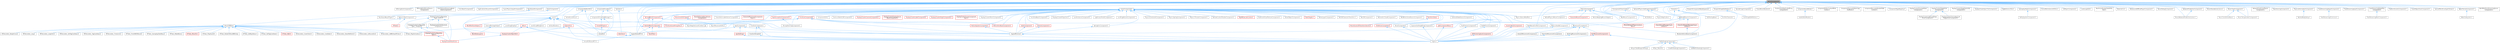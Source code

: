 digraph "ActorComponent.h"
{
 // INTERACTIVE_SVG=YES
 // LATEX_PDF_SIZE
  bgcolor="transparent";
  edge [fontname=Helvetica,fontsize=10,labelfontname=Helvetica,labelfontsize=10];
  node [fontname=Helvetica,fontsize=10,shape=box,height=0.2,width=0.4];
  Node1 [id="Node000001",label="ActorComponent.h",height=0.2,width=0.4,color="gray40", fillcolor="grey60", style="filled", fontcolor="black",tooltip=" "];
  Node1 -> Node2 [id="edge1_Node000001_Node000002",dir="back",color="steelblue1",style="solid",tooltip=" "];
  Node2 [id="Node000002",label="AIPerceptionComponent.h",height=0.2,width=0.4,color="grey40", fillcolor="white", style="filled",URL="$d6/d0a/AIPerceptionComponent_8h.html",tooltip=" "];
  Node1 -> Node3 [id="edge2_Node000001_Node000003",dir="back",color="steelblue1",style="solid",tooltip=" "];
  Node3 [id="Node000003",label="AIPerceptionStimuliSource\lComponent.h",height=0.2,width=0.4,color="grey40", fillcolor="white", style="filled",URL="$df/da3/AIPerceptionStimuliSourceComponent_8h.html",tooltip=" "];
  Node1 -> Node4 [id="edge3_Node000001_Node000004",dir="back",color="steelblue1",style="solid",tooltip=" "];
  Node4 [id="Node000004",label="ActorTextureStreamingBuild\lDataComponent.h",height=0.2,width=0.4,color="grey40", fillcolor="white", style="filled",URL="$d2/d6d/ActorTextureStreamingBuildDataComponent_8h.html",tooltip=" "];
  Node1 -> Node5 [id="edge4_Node000001_Node000005",dir="back",color="steelblue1",style="solid",tooltip=" "];
  Node5 [id="Node000005",label="AnimNextComponent.h",height=0.2,width=0.4,color="grey40", fillcolor="white", style="filled",URL="$d2/d67/AnimNextComponent_8h.html",tooltip=" "];
  Node1 -> Node6 [id="edge5_Node000001_Node000006",dir="back",color="steelblue1",style="solid",tooltip=" "];
  Node6 [id="Node000006",label="ApplicationLifecycleComponent.h",height=0.2,width=0.4,color="grey40", fillcolor="white", style="filled",URL="$de/db6/ApplicationLifecycleComponent_8h.html",tooltip=" "];
  Node1 -> Node7 [id="edge6_Node000001_Node000007",dir="back",color="steelblue1",style="solid",tooltip=" "];
  Node7 [id="Node000007",label="AsyncPhysicsInputComponent.h",height=0.2,width=0.4,color="grey40", fillcolor="white", style="filled",URL="$da/d20/AsyncPhysicsInputComponent_8h.html",tooltip=" "];
  Node1 -> Node8 [id="edge7_Node000001_Node000008",dir="back",color="steelblue1",style="solid",tooltip=" "];
  Node8 [id="Node000008",label="BlackboardComponent.h",height=0.2,width=0.4,color="grey40", fillcolor="white", style="filled",URL="$d9/d2d/BlackboardComponent_8h.html",tooltip=" "];
  Node8 -> Node9 [id="edge8_Node000008_Node000009",dir="back",color="steelblue1",style="solid",tooltip=" "];
  Node9 [id="Node000009",label="BlackboardKeyAllTypes.h",height=0.2,width=0.4,color="grey40", fillcolor="white", style="filled",URL="$d5/d34/BlackboardKeyAllTypes_8h.html",tooltip=" "];
  Node8 -> Node10 [id="edge9_Node000008_Node000010",dir="back",color="steelblue1",style="solid",tooltip=" "];
  Node10 [id="Node000010",label="ValueOrBBKey.h",height=0.2,width=0.4,color="grey40", fillcolor="white", style="filled",URL="$d4/d32/ValueOrBBKey_8h.html",tooltip=" "];
  Node10 -> Node11 [id="edge10_Node000010_Node000011",dir="back",color="steelblue1",style="solid",tooltip=" "];
  Node11 [id="Node000011",label="BTDecorator_ConeCheck.h",height=0.2,width=0.4,color="grey40", fillcolor="white", style="filled",URL="$dd/d41/BTDecorator__ConeCheck_8h.html",tooltip=" "];
  Node10 -> Node12 [id="edge11_Node000010_Node000012",dir="back",color="steelblue1",style="solid",tooltip=" "];
  Node12 [id="Node000012",label="BTDecorator_Cooldown.h",height=0.2,width=0.4,color="grey40", fillcolor="white", style="filled",URL="$d5/d82/BTDecorator__Cooldown_8h.html",tooltip=" "];
  Node10 -> Node13 [id="edge12_Node000010_Node000013",dir="back",color="steelblue1",style="solid",tooltip=" "];
  Node13 [id="Node000013",label="BTDecorator_DoesPathExist.h",height=0.2,width=0.4,color="grey40", fillcolor="white", style="filled",URL="$d2/d5c/BTDecorator__DoesPathExist_8h.html",tooltip=" "];
  Node10 -> Node14 [id="edge13_Node000010_Node000014",dir="back",color="steelblue1",style="solid",tooltip=" "];
  Node14 [id="Node000014",label="BTDecorator_IsAtLocation.h",height=0.2,width=0.4,color="grey40", fillcolor="white", style="filled",URL="$dd/d6b/BTDecorator__IsAtLocation_8h.html",tooltip=" "];
  Node10 -> Node15 [id="edge14_Node000010_Node000015",dir="back",color="steelblue1",style="solid",tooltip=" "];
  Node15 [id="Node000015",label="BTDecorator_IsBBEntryOfClass.h",height=0.2,width=0.4,color="grey40", fillcolor="white", style="filled",URL="$db/db2/BTDecorator__IsBBEntryOfClass_8h.html",tooltip=" "];
  Node10 -> Node16 [id="edge15_Node000010_Node000016",dir="back",color="steelblue1",style="solid",tooltip=" "];
  Node16 [id="Node000016",label="BTDecorator_KeepInCone.h",height=0.2,width=0.4,color="grey40", fillcolor="white", style="filled",URL="$d6/dea/BTDecorator__KeepInCone_8h.html",tooltip=" "];
  Node10 -> Node17 [id="edge16_Node000010_Node000017",dir="back",color="steelblue1",style="solid",tooltip=" "];
  Node17 [id="Node000017",label="BTDecorator_Loop.h",height=0.2,width=0.4,color="grey40", fillcolor="white", style="filled",URL="$d1/ddb/BTDecorator__Loop_8h.html",tooltip=" "];
  Node10 -> Node18 [id="edge17_Node000010_Node000018",dir="back",color="steelblue1",style="solid",tooltip=" "];
  Node18 [id="Node000018",label="BTDecorator_LoopUntil.h",height=0.2,width=0.4,color="grey40", fillcolor="white", style="filled",URL="$d2/d65/BTDecorator__LoopUntil_8h.html",tooltip=" "];
  Node10 -> Node19 [id="edge18_Node000010_Node000019",dir="back",color="steelblue1",style="solid",tooltip=" "];
  Node19 [id="Node000019",label="BTDecorator_SetTagCooldown.h",height=0.2,width=0.4,color="grey40", fillcolor="white", style="filled",URL="$d9/dfe/BTDecorator__SetTagCooldown_8h.html",tooltip=" "];
  Node10 -> Node20 [id="edge19_Node000010_Node000020",dir="back",color="steelblue1",style="solid",tooltip=" "];
  Node20 [id="Node000020",label="BTDecorator_TagCooldown.h",height=0.2,width=0.4,color="grey40", fillcolor="white", style="filled",URL="$d0/d4a/BTDecorator__TagCooldown_8h.html",tooltip=" "];
  Node10 -> Node21 [id="edge20_Node000010_Node000021",dir="back",color="steelblue1",style="solid",tooltip=" "];
  Node21 [id="Node000021",label="BTDecorator_TimeLimit.h",height=0.2,width=0.4,color="grey40", fillcolor="white", style="filled",URL="$d4/dc0/BTDecorator__TimeLimit_8h.html",tooltip=" "];
  Node10 -> Node22 [id="edge21_Node000010_Node000022",dir="back",color="steelblue1",style="solid",tooltip=" "];
  Node22 [id="Node000022",label="BTTask_FinishWithResult.h",height=0.2,width=0.4,color="grey40", fillcolor="white", style="filled",URL="$dd/dbf/BTTask__FinishWithResult_8h.html",tooltip=" "];
  Node10 -> Node23 [id="edge22_Node000010_Node000023",dir="back",color="steelblue1",style="solid",tooltip=" "];
  Node23 [id="Node000023",label="BTTask_GameplayTaskBase.h",height=0.2,width=0.4,color="grey40", fillcolor="white", style="filled",URL="$df/d1a/BTTask__GameplayTaskBase_8h.html",tooltip=" "];
  Node10 -> Node24 [id="edge23_Node000010_Node000024",dir="back",color="steelblue1",style="solid",tooltip=" "];
  Node24 [id="Node000024",label="BTTask_MakeNoise.h",height=0.2,width=0.4,color="grey40", fillcolor="white", style="filled",URL="$d8/d21/BTTask__MakeNoise_8h.html",tooltip=" "];
  Node10 -> Node25 [id="edge24_Node000010_Node000025",dir="back",color="steelblue1",style="solid",tooltip=" "];
  Node25 [id="Node000025",label="BTTask_MoveTo.h",height=0.2,width=0.4,color="red", fillcolor="#FFF0F0", style="filled",URL="$d7/d8b/BTTask__MoveTo_8h.html",tooltip=" "];
  Node10 -> Node27 [id="edge25_Node000010_Node000027",dir="back",color="steelblue1",style="solid",tooltip=" "];
  Node27 [id="Node000027",label="BTTask_PlayAnimation.h",height=0.2,width=0.4,color="grey40", fillcolor="white", style="filled",URL="$db/d8d/BTTask__PlayAnimation_8h.html",tooltip=" "];
  Node10 -> Node28 [id="edge26_Node000010_Node000028",dir="back",color="steelblue1",style="solid",tooltip=" "];
  Node28 [id="Node000028",label="BTTask_PlaySound.h",height=0.2,width=0.4,color="grey40", fillcolor="white", style="filled",URL="$d8/d54/BTTask__PlaySound_8h.html",tooltip=" "];
  Node10 -> Node29 [id="edge27_Node000010_Node000029",dir="back",color="steelblue1",style="solid",tooltip=" "];
  Node29 [id="Node000029",label="BTTask_RotateToFaceBBEntry.h",height=0.2,width=0.4,color="grey40", fillcolor="white", style="filled",URL="$d3/d07/BTTask__RotateToFaceBBEntry_8h.html",tooltip=" "];
  Node10 -> Node30 [id="edge28_Node000010_Node000030",dir="back",color="steelblue1",style="solid",tooltip=" "];
  Node30 [id="Node000030",label="BTTask_SetKeyValue.h",height=0.2,width=0.4,color="grey40", fillcolor="white", style="filled",URL="$df/d17/BTTask__SetKeyValue_8h.html",tooltip=" "];
  Node10 -> Node31 [id="edge29_Node000010_Node000031",dir="back",color="steelblue1",style="solid",tooltip=" "];
  Node31 [id="Node000031",label="BTTask_SetTagCooldown.h",height=0.2,width=0.4,color="grey40", fillcolor="white", style="filled",URL="$d7/d84/BTTask__SetTagCooldown_8h.html",tooltip=" "];
  Node10 -> Node32 [id="edge30_Node000010_Node000032",dir="back",color="steelblue1",style="solid",tooltip=" "];
  Node32 [id="Node000032",label="BTTask_Wait.h",height=0.2,width=0.4,color="red", fillcolor="#FFF0F0", style="filled",URL="$d6/d5f/BTTask__Wait_8h.html",tooltip=" "];
  Node1 -> Node34 [id="edge31_Node000001_Node000034",dir="back",color="steelblue1",style="solid",tooltip=" "];
  Node34 [id="Node000034",label="BlueprintComponentNodeSpawner.h",height=0.2,width=0.4,color="grey40", fillcolor="white", style="filled",URL="$d2/d98/BlueprintComponentNodeSpawner_8h.html",tooltip=" "];
  Node1 -> Node35 [id="edge32_Node000001_Node000035",dir="back",color="steelblue1",style="solid",tooltip=" "];
  Node35 [id="Node000035",label="BlueprintGraphDefinitions.h",height=0.2,width=0.4,color="grey40", fillcolor="white", style="filled",URL="$d7/d5e/BlueprintGraphDefinitions_8h.html",tooltip=" "];
  Node35 -> Node36 [id="edge33_Node000035_Node000036",dir="back",color="steelblue1",style="solid",tooltip=" "];
  Node36 [id="Node000036",label="AnimGraphDefinitions.h",height=0.2,width=0.4,color="grey40", fillcolor="white", style="filled",URL="$d9/d78/AnimGraphDefinitions_8h.html",tooltip=" "];
  Node1 -> Node37 [id="edge34_Node000001_Node000037",dir="back",color="steelblue1",style="solid",tooltip=" "];
  Node37 [id="Node000037",label="BoundsCopyComponent.h",height=0.2,width=0.4,color="grey40", fillcolor="white", style="filled",URL="$d2/d10/BoundsCopyComponent_8h.html",tooltip=" "];
  Node1 -> Node38 [id="edge35_Node000001_Node000038",dir="back",color="steelblue1",style="solid",tooltip=" "];
  Node38 [id="Node000038",label="BrainComponent.h",height=0.2,width=0.4,color="grey40", fillcolor="white", style="filled",URL="$d6/dc0/BrainComponent_8h.html",tooltip=" "];
  Node38 -> Node39 [id="edge36_Node000038_Node000039",dir="back",color="steelblue1",style="solid",tooltip=" "];
  Node39 [id="Node000039",label="BehaviorTreeComponent.h",height=0.2,width=0.4,color="grey40", fillcolor="white", style="filled",URL="$dc/d7b/BehaviorTreeComponent_8h.html",tooltip=" "];
  Node39 -> Node40 [id="edge37_Node000039_Node000040",dir="back",color="steelblue1",style="solid",tooltip=" "];
  Node40 [id="Node000040",label="BTNode.h",height=0.2,width=0.4,color="red", fillcolor="#FFF0F0", style="filled",URL="$d2/df3/BTNode_8h.html",tooltip=" "];
  Node39 -> Node10 [id="edge38_Node000039_Node000010",dir="back",color="steelblue1",style="solid",tooltip=" "];
  Node1 -> Node67 [id="edge39_Node000001_Node000067",dir="back",color="steelblue1",style="solid",tooltip=" "];
  Node67 [id="Node000067",label="ChaosMoverBackend.h",height=0.2,width=0.4,color="grey40", fillcolor="white", style="filled",URL="$de/d0f/ChaosMoverBackend_8h.html",tooltip=" "];
  Node1 -> Node68 [id="edge40_Node000001_Node000068",dir="back",color="steelblue1",style="solid",tooltip=" "];
  Node68 [id="Node000068",label="Character.h",height=0.2,width=0.4,color="grey40", fillcolor="white", style="filled",URL="$db/dc7/Character_8h.html",tooltip=" "];
  Node68 -> Node69 [id="edge41_Node000068_Node000069",dir="back",color="steelblue1",style="solid",tooltip=" "];
  Node69 [id="Node000069",label="ArchVisCharacter.h",height=0.2,width=0.4,color="grey40", fillcolor="white", style="filled",URL="$d3/d2b/ArchVisCharacter_8h.html",tooltip=" "];
  Node68 -> Node70 [id="edge42_Node000068_Node000070",dir="back",color="steelblue1",style="solid",tooltip=" "];
  Node70 [id="Node000070",label="EQSTestingPawn.h",height=0.2,width=0.4,color="grey40", fillcolor="white", style="filled",URL="$de/d48/EQSTestingPawn_8h.html",tooltip=" "];
  Node68 -> Node71 [id="edge43_Node000068_Node000071",dir="back",color="steelblue1",style="solid",tooltip=" "];
  Node71 [id="Node000071",label="EngineMinimal.h",height=0.2,width=0.4,color="grey40", fillcolor="white", style="filled",URL="$d0/d2c/EngineMinimal_8h.html",tooltip=" "];
  Node71 -> Node72 [id="edge44_Node000071_Node000072",dir="back",color="steelblue1",style="solid",tooltip=" "];
  Node72 [id="Node000072",label="Engine.h",height=0.2,width=0.4,color="grey40", fillcolor="white", style="filled",URL="$d1/d34/Public_2Engine_8h.html",tooltip=" "];
  Node1 -> Node73 [id="edge45_Node000001_Node000073",dir="back",color="steelblue1",style="solid",tooltip=" "];
  Node73 [id="Node000073",label="ClusterUnionReplicatedProxy\lComponent.h",height=0.2,width=0.4,color="grey40", fillcolor="white", style="filled",URL="$da/d2c/ClusterUnionReplicatedProxyComponent_8h.html",tooltip=" "];
  Node1 -> Node74 [id="edge46_Node000001_Node000074",dir="back",color="steelblue1",style="solid",tooltip=" "];
  Node74 [id="Node000074",label="ComponentAssetBroker.h",height=0.2,width=0.4,color="grey40", fillcolor="white", style="filled",URL="$da/ddd/ComponentAssetBroker_8h.html",tooltip=" "];
  Node74 -> Node75 [id="edge47_Node000074_Node000075",dir="back",color="steelblue1",style="solid",tooltip=" "];
  Node75 [id="Node000075",label="AudioEditorModule.h",height=0.2,width=0.4,color="grey40", fillcolor="white", style="filled",URL="$d4/d28/AudioEditorModule_8h.html",tooltip=" "];
  Node1 -> Node76 [id="edge48_Node000001_Node000076",dir="back",color="steelblue1",style="solid",tooltip=" "];
  Node76 [id="Node000076",label="ComponentEditorContextMenu\lContex.h",height=0.2,width=0.4,color="grey40", fillcolor="white", style="filled",URL="$db/d71/ComponentEditorContextMenuContex_8h.html",tooltip=" "];
  Node1 -> Node77 [id="edge49_Node000001_Node000077",dir="back",color="steelblue1",style="solid",tooltip=" "];
  Node77 [id="Node000077",label="ComponentEditorUtils.h",height=0.2,width=0.4,color="grey40", fillcolor="white", style="filled",URL="$d0/d4b/ComponentEditorUtils_8h.html",tooltip=" "];
  Node77 -> Node78 [id="edge50_Node000077_Node000078",dir="back",color="steelblue1",style="solid",tooltip=" "];
  Node78 [id="Node000078",label="PackedLevelActor.h",height=0.2,width=0.4,color="grey40", fillcolor="white", style="filled",URL="$d7/dfa/PackedLevelActor_8h.html",tooltip=" "];
  Node77 -> Node79 [id="edge51_Node000077_Node000079",dir="back",color="steelblue1",style="solid",tooltip=" "];
  Node79 [id="Node000079",label="UnrealEd.h",height=0.2,width=0.4,color="grey40", fillcolor="white", style="filled",URL="$d2/d5f/UnrealEd_8h.html",tooltip=" "];
  Node1 -> Node80 [id="edge52_Node000001_Node000080",dir="back",color="steelblue1",style="solid",tooltip=" "];
  Node80 [id="Node000080",label="ComponentElementEditorCopy\lAndPaste.h",height=0.2,width=0.4,color="grey40", fillcolor="white", style="filled",URL="$da/d37/ComponentElementEditorCopyAndPaste_8h.html",tooltip=" "];
  Node1 -> Node81 [id="edge53_Node000001_Node000081",dir="back",color="steelblue1",style="solid",tooltip=" "];
  Node81 [id="Node000081",label="ComponentRecreateRenderState\lContext.h",height=0.2,width=0.4,color="grey40", fillcolor="white", style="filled",URL="$de/dd0/ComponentRecreateRenderStateContext_8h.html",tooltip=" "];
  Node1 -> Node82 [id="edge54_Node000001_Node000082",dir="back",color="steelblue1",style="solid",tooltip=" "];
  Node82 [id="Node000082",label="ComponentTypeRegistry.h",height=0.2,width=0.4,color="grey40", fillcolor="white", style="filled",URL="$dd/d81/ComponentTypeRegistry_8h.html",tooltip=" "];
  Node1 -> Node83 [id="edge55_Node000001_Node000083",dir="back",color="steelblue1",style="solid",tooltip=" "];
  Node83 [id="Node000083",label="ComponentVisualizer.h",height=0.2,width=0.4,color="grey40", fillcolor="white", style="filled",URL="$d3/d9b/ComponentVisualizer_8h.html",tooltip=" "];
  Node83 -> Node84 [id="edge56_Node000083_Node000084",dir="back",color="steelblue1",style="solid",tooltip=" "];
  Node84 [id="Node000084",label="ComponentVisualizerManager.h",height=0.2,width=0.4,color="grey40", fillcolor="white", style="filled",URL="$d5/d81/ComponentVisualizerManager_8h.html",tooltip=" "];
  Node84 -> Node79 [id="edge57_Node000084_Node000079",dir="back",color="steelblue1",style="solid",tooltip=" "];
  Node84 -> Node85 [id="edge58_Node000084_Node000085",dir="back",color="steelblue1",style="solid",tooltip=" "];
  Node85 [id="Node000085",label="UnrealEdEngine.h",height=0.2,width=0.4,color="red", fillcolor="#FFF0F0", style="filled",URL="$d2/d51/UnrealEdEngine_8h.html",tooltip=" "];
  Node85 -> Node79 [id="edge59_Node000085_Node000079",dir="back",color="steelblue1",style="solid",tooltip=" "];
  Node83 -> Node79 [id="edge60_Node000083_Node000079",dir="back",color="steelblue1",style="solid",tooltip=" "];
  Node83 -> Node85 [id="edge61_Node000083_Node000085",dir="back",color="steelblue1",style="solid",tooltip=" "];
  Node1 -> Node87 [id="edge62_Node000001_Node000087",dir="back",color="steelblue1",style="solid",tooltip=" "];
  Node87 [id="Node000087",label="DisplayClusterConfiguration\lTypes_ICVFX.h",height=0.2,width=0.4,color="grey40", fillcolor="white", style="filled",URL="$d3/dc4/DisplayClusterConfigurationTypes__ICVFX_8h.html",tooltip=" "];
  Node87 -> Node88 [id="edge63_Node000087_Node000088",dir="back",color="steelblue1",style="solid",tooltip=" "];
  Node88 [id="Node000088",label="DisplayClusterConfiguration\lTypes.h",height=0.2,width=0.4,color="red", fillcolor="#FFF0F0", style="filled",URL="$d5/dc6/DisplayClusterConfigurationTypes_8h.html",tooltip=" "];
  Node88 -> Node93 [id="edge64_Node000088_Node000093",dir="back",color="steelblue1",style="solid",tooltip=" "];
  Node93 [id="Node000093",label="DisplayClusterRootActor.h",height=0.2,width=0.4,color="red", fillcolor="#FFF0F0", style="filled",URL="$d0/d41/DisplayClusterRootActor_8h.html",tooltip=" "];
  Node87 -> Node98 [id="edge65_Node000087_Node000098",dir="back",color="steelblue1",style="solid",tooltip=" "];
  Node98 [id="Node000098",label="DisplayClusterConfiguration\lTypes_Viewport.h",height=0.2,width=0.4,color="grey40", fillcolor="white", style="filled",URL="$d1/d6b/DisplayClusterConfigurationTypes__Viewport_8h.html",tooltip=" "];
  Node98 -> Node88 [id="edge66_Node000098_Node000088",dir="back",color="steelblue1",style="solid",tooltip=" "];
  Node98 -> Node93 [id="edge67_Node000098_Node000093",dir="back",color="steelblue1",style="solid",tooltip=" "];
  Node87 -> Node99 [id="edge68_Node000087_Node000099",dir="back",color="steelblue1",style="solid",tooltip=" "];
  Node99 [id="Node000099",label="DisplayClusterICVFXCamera\lComponent.h",height=0.2,width=0.4,color="grey40", fillcolor="white", style="filled",URL="$d9/de0/DisplayClusterICVFXCameraComponent_8h.html",tooltip=" "];
  Node87 -> Node93 [id="edge69_Node000087_Node000093",dir="back",color="steelblue1",style="solid",tooltip=" "];
  Node1 -> Node100 [id="edge70_Node000001_Node000100",dir="back",color="steelblue1",style="solid",tooltip=" "];
  Node100 [id="Node000100",label="DisplayClusterPreviewShare\lComponent.h",height=0.2,width=0.4,color="grey40", fillcolor="white", style="filled",URL="$d0/d2c/DisplayClusterPreviewShareComponent_8h.html",tooltip=" "];
  Node1 -> Node101 [id="edge71_Node000001_Node000101",dir="back",color="steelblue1",style="solid",tooltip=" "];
  Node101 [id="Node000101",label="DisplayClusterStageActor\lComponent.h",height=0.2,width=0.4,color="grey40", fillcolor="white", style="filled",URL="$d6/d98/DisplayClusterStageActorComponent_8h.html",tooltip=" "];
  Node101 -> Node102 [id="edge72_Node000101_Node000102",dir="back",color="steelblue1",style="solid",tooltip=" "];
  Node102 [id="Node000102",label="DisplayClusterChromakeyCard\lStageActorComponent.h",height=0.2,width=0.4,color="grey40", fillcolor="white", style="filled",URL="$db/dbc/DisplayClusterChromakeyCardStageActorComponent_8h.html",tooltip=" "];
  Node101 -> Node103 [id="edge73_Node000101_Node000103",dir="back",color="steelblue1",style="solid",tooltip=" "];
  Node103 [id="Node000103",label="DisplayClusterLightCardStage\lActorComponent.h",height=0.2,width=0.4,color="grey40", fillcolor="white", style="filled",URL="$d0/db9/DisplayClusterLightCardStageActorComponent_8h.html",tooltip=" "];
  Node1 -> Node104 [id="edge74_Node000001_Node000104",dir="back",color="steelblue1",style="solid",tooltip=" "];
  Node104 [id="Node000104",label="DisplayClusterStageGeometry\lComponent.h",height=0.2,width=0.4,color="grey40", fillcolor="white", style="filled",URL="$d2/df3/DisplayClusterStageGeometryComponent_8h.html",tooltip=" "];
  Node1 -> Node105 [id="edge75_Node000001_Node000105",dir="back",color="steelblue1",style="solid",tooltip=" "];
  Node105 [id="Node000105",label="DisplayClusterSyncTickComponent.h",height=0.2,width=0.4,color="grey40", fillcolor="white", style="filled",URL="$d5/d00/DisplayClusterSyncTickComponent_8h.html",tooltip=" "];
  Node1 -> Node106 [id="edge76_Node000001_Node000106",dir="back",color="steelblue1",style="solid",tooltip=" "];
  Node106 [id="Node000106",label="DlgReferenceTree.h",height=0.2,width=0.4,color="grey40", fillcolor="white", style="filled",URL="$db/dd3/DlgReferenceTree_8h.html",tooltip=" "];
  Node1 -> Node71 [id="edge77_Node000001_Node000071",dir="back",color="steelblue1",style="solid",tooltip=" "];
  Node1 -> Node107 [id="edge78_Node000001_Node000107",dir="back",color="steelblue1",style="solid",tooltip=" "];
  Node107 [id="Node000107",label="EngineSharedPCH.h",height=0.2,width=0.4,color="grey40", fillcolor="white", style="filled",URL="$dc/dbb/EngineSharedPCH_8h.html",tooltip=" "];
  Node107 -> Node108 [id="edge79_Node000107_Node000108",dir="back",color="steelblue1",style="solid",tooltip=" "];
  Node108 [id="Node000108",label="UnrealEdSharedPCH.h",height=0.2,width=0.4,color="grey40", fillcolor="white", style="filled",URL="$d1/de6/UnrealEdSharedPCH_8h.html",tooltip=" "];
  Node1 -> Node109 [id="edge80_Node000001_Node000109",dir="back",color="steelblue1",style="solid",tooltip=" "];
  Node109 [id="Node000109",label="GameplayTasksComponent.h",height=0.2,width=0.4,color="grey40", fillcolor="white", style="filled",URL="$d6/d36/GameplayTasksComponent_8h.html",tooltip=" "];
  Node109 -> Node110 [id="edge81_Node000109_Node000110",dir="back",color="steelblue1",style="solid",tooltip=" "];
  Node110 [id="Node000110",label="AbilitySystemComponent.h",height=0.2,width=0.4,color="grey40", fillcolor="white", style="filled",URL="$d0/da3/AbilitySystemComponent_8h.html",tooltip=" "];
  Node1 -> Node111 [id="edge82_Node000001_Node000111",dir="back",color="steelblue1",style="solid",tooltip=" "];
  Node111 [id="Node000111",label="InputComponent.h",height=0.2,width=0.4,color="grey40", fillcolor="white", style="filled",URL="$d4/de7/InputComponent_8h.html",tooltip=" "];
  Node111 -> Node71 [id="edge83_Node000111_Node000071",dir="back",color="steelblue1",style="solid",tooltip=" "];
  Node111 -> Node107 [id="edge84_Node000111_Node000107",dir="back",color="steelblue1",style="solid",tooltip=" "];
  Node111 -> Node112 [id="edge85_Node000111_Node000112",dir="back",color="steelblue1",style="solid",tooltip=" "];
  Node112 [id="Node000112",label="InputSettings.h",height=0.2,width=0.4,color="red", fillcolor="#FFF0F0", style="filled",URL="$da/d88/InputSettings_8h.html",tooltip=" "];
  Node112 -> Node72 [id="edge86_Node000112_Node000072",dir="back",color="steelblue1",style="solid",tooltip=" "];
  Node1 -> Node115 [id="edge87_Node000001_Node000115",dir="back",color="steelblue1",style="solid",tooltip=" "];
  Node115 [id="Node000115",label="KismetReinstanceUtilities.h",height=0.2,width=0.4,color="grey40", fillcolor="white", style="filled",URL="$d4/dae/KismetReinstanceUtilities_8h.html",tooltip=" "];
  Node1 -> Node116 [id="edge88_Node000001_Node000116",dir="back",color="steelblue1",style="solid",tooltip=" "];
  Node116 [id="Node000116",label="LODSyncComponent.h",height=0.2,width=0.4,color="grey40", fillcolor="white", style="filled",URL="$d0/dbf/LODSyncComponent_8h.html",tooltip=" "];
  Node1 -> Node117 [id="edge89_Node000001_Node000117",dir="back",color="steelblue1",style="solid",tooltip=" "];
  Node117 [id="Node000117",label="LandscapeEdit.h",height=0.2,width=0.4,color="grey40", fillcolor="white", style="filled",URL="$df/d61/LandscapeEdit_8h.html",tooltip=" "];
  Node1 -> Node118 [id="edge90_Node000001_Node000118",dir="back",color="steelblue1",style="solid",tooltip=" "];
  Node118 [id="Node000118",label="Level.h",height=0.2,width=0.4,color="grey40", fillcolor="white", style="filled",URL="$d9/da2/Level_8h.html",tooltip=" "];
  Node118 -> Node119 [id="edge91_Node000118_Node000119",dir="back",color="steelblue1",style="solid",tooltip=" "];
  Node119 [id="Node000119",label="AsyncRegisterLevelContext.cpp",height=0.2,width=0.4,color="grey40", fillcolor="white", style="filled",URL="$da/df8/AsyncRegisterLevelContext_8cpp.html",tooltip=" "];
  Node118 -> Node120 [id="edge92_Node000118_Node000120",dir="back",color="steelblue1",style="solid",tooltip=" "];
  Node120 [id="Node000120",label="Editor.h",height=0.2,width=0.4,color="red", fillcolor="#FFF0F0", style="filled",URL="$de/d6e/Editor_8h.html",tooltip=" "];
  Node120 -> Node217 [id="edge93_Node000120_Node000217",dir="back",color="steelblue1",style="solid",tooltip=" "];
  Node217 [id="Node000217",label="DisplayClusterObjectRef.h",height=0.2,width=0.4,color="red", fillcolor="#FFF0F0", style="filled",URL="$d9/d87/DisplayClusterObjectRef_8h.html",tooltip=" "];
  Node217 -> Node93 [id="edge94_Node000217_Node000093",dir="back",color="steelblue1",style="solid",tooltip=" "];
  Node120 -> Node79 [id="edge95_Node000120_Node000079",dir="back",color="steelblue1",style="solid",tooltip=" "];
  Node120 -> Node108 [id="edge96_Node000120_Node000108",dir="back",color="steelblue1",style="solid",tooltip=" "];
  Node118 -> Node72 [id="edge97_Node000118_Node000072",dir="back",color="steelblue1",style="solid",tooltip=" "];
  Node118 -> Node107 [id="edge98_Node000118_Node000107",dir="back",color="steelblue1",style="solid",tooltip=" "];
  Node118 -> Node347 [id="edge99_Node000118_Node000347",dir="back",color="steelblue1",style="solid",tooltip=" "];
  Node347 [id="Node000347",label="EngineUtils.h",height=0.2,width=0.4,color="red", fillcolor="#FFF0F0", style="filled",URL="$d4/d61/EngineUtils_8h.html",tooltip=" "];
  Node347 -> Node217 [id="edge100_Node000347_Node000217",dir="back",color="steelblue1",style="solid",tooltip=" "];
  Node347 -> Node72 [id="edge101_Node000347_Node000072",dir="back",color="steelblue1",style="solid",tooltip=" "];
  Node118 -> Node354 [id="edge102_Node000118_Node000354",dir="back",color="steelblue1",style="solid",tooltip=" "];
  Node354 [id="Node000354",label="ExternalPackageHelper.h",height=0.2,width=0.4,color="grey40", fillcolor="white", style="filled",URL="$d3/d2f/ExternalPackageHelper_8h.html",tooltip=" "];
  Node354 -> Node355 [id="edge103_Node000354_Node000355",dir="back",color="steelblue1",style="solid",tooltip=" "];
  Node355 [id="Node000355",label="WorldDataLayers.h",height=0.2,width=0.4,color="red", fillcolor="#FFF0F0", style="filled",URL="$d1/d1d/WorldDataLayers_8h.html",tooltip=" "];
  Node118 -> Node356 [id="edge104_Node000118_Node000356",dir="back",color="steelblue1",style="solid",tooltip=" "];
  Node356 [id="Node000356",label="LevelDragDropOp.h",height=0.2,width=0.4,color="grey40", fillcolor="white", style="filled",URL="$dc/da5/LevelDragDropOp_8h.html",tooltip=" "];
  Node118 -> Node357 [id="edge105_Node000118_Node000357",dir="back",color="steelblue1",style="solid",tooltip=" "];
  Node357 [id="Node000357",label="LevelScriptBlueprint.h",height=0.2,width=0.4,color="grey40", fillcolor="white", style="filled",URL="$da/dfb/LevelScriptBlueprint_8h.html",tooltip=" "];
  Node118 -> Node358 [id="edge106_Node000118_Node000358",dir="back",color="steelblue1",style="solid",tooltip=" "];
  Node358 [id="Node000358",label="PrimitiveSceneProxyDesc.h",height=0.2,width=0.4,color="red", fillcolor="#FFF0F0", style="filled",URL="$d8/d20/PrimitiveSceneProxyDesc_8h.html",tooltip=" "];
  Node118 -> Node369 [id="edge107_Node000118_Node000369",dir="back",color="steelblue1",style="solid",tooltip=" "];
  Node369 [id="Node000369",label="SurfaceIterators.h",height=0.2,width=0.4,color="grey40", fillcolor="white", style="filled",URL="$da/de6/SurfaceIterators_8h.html",tooltip=" "];
  Node118 -> Node355 [id="edge108_Node000118_Node000355",dir="back",color="steelblue1",style="solid",tooltip=" "];
  Node118 -> Node370 [id="edge109_Node000118_Node000370",dir="back",color="steelblue1",style="solid",tooltip=" "];
  Node370 [id="Node000370",label="WorldPartitionHelpers.h",height=0.2,width=0.4,color="red", fillcolor="#FFF0F0", style="filled",URL="$d9/dff/WorldPartitionHelpers_8h.html",tooltip=" "];
  Node1 -> Node372 [id="edge110_Node000001_Node000372",dir="back",color="steelblue1",style="solid",tooltip=" "];
  Node372 [id="Node000372",label="MarkActorRenderStateDirty\lTask.h",height=0.2,width=0.4,color="grey40", fillcolor="white", style="filled",URL="$d0/d61/MarkActorRenderStateDirtyTask_8h.html",tooltip=" "];
  Node1 -> Node373 [id="edge111_Node000001_Node000373",dir="back",color="steelblue1",style="solid",tooltip=" "];
  Node373 [id="Node000373",label="MaterialList.h",height=0.2,width=0.4,color="grey40", fillcolor="white", style="filled",URL="$df/d0c/MaterialList_8h.html",tooltip=" "];
  Node1 -> Node374 [id="edge112_Node000001_Node000374",dir="back",color="steelblue1",style="solid",tooltip=" "];
  Node374 [id="Node000374",label="MetasoundOfflinePlayerComponent.h",height=0.2,width=0.4,color="grey40", fillcolor="white", style="filled",URL="$d8/d8f/MetasoundOfflinePlayerComponent_8h.html",tooltip=" "];
  Node1 -> Node375 [id="edge113_Node000001_Node000375",dir="back",color="steelblue1",style="solid",tooltip=" "];
  Node375 [id="Node000375",label="ModularVehicleBaseComponent.h",height=0.2,width=0.4,color="grey40", fillcolor="white", style="filled",URL="$d3/dc7/ModularVehicleBaseComponent_8h.html",tooltip=" "];
  Node1 -> Node376 [id="edge114_Node000001_Node000376",dir="back",color="steelblue1",style="solid",tooltip=" "];
  Node376 [id="Node000376",label="MovementComponent.h",height=0.2,width=0.4,color="grey40", fillcolor="white", style="filled",URL="$dd/dc8/MovementComponent_8h.html",tooltip=" "];
  Node376 -> Node72 [id="edge115_Node000376_Node000072",dir="back",color="steelblue1",style="solid",tooltip=" "];
  Node376 -> Node377 [id="edge116_Node000376_Node000377",dir="back",color="steelblue1",style="solid",tooltip=" "];
  Node377 [id="Node000377",label="InterpToMovementComponent.h",height=0.2,width=0.4,color="grey40", fillcolor="white", style="filled",URL="$db/d5e/InterpToMovementComponent_8h.html",tooltip=" "];
  Node376 -> Node378 [id="edge117_Node000376_Node000378",dir="back",color="steelblue1",style="solid",tooltip=" "];
  Node378 [id="Node000378",label="NavMovementComponent.h",height=0.2,width=0.4,color="red", fillcolor="#FFF0F0", style="filled",URL="$de/d97/NavMovementComponent_8h.html",tooltip=" "];
  Node378 -> Node72 [id="edge118_Node000378_Node000072",dir="back",color="steelblue1",style="solid",tooltip=" "];
  Node378 -> Node379 [id="edge119_Node000378_Node000379",dir="back",color="steelblue1",style="solid",tooltip=" "];
  Node379 [id="Node000379",label="PathFollowingComponent.h",height=0.2,width=0.4,color="grey40", fillcolor="white", style="filled",URL="$d5/d0b/PathFollowingComponent_8h.html",tooltip=" "];
  Node379 -> Node380 [id="edge120_Node000379_Node000380",dir="back",color="steelblue1",style="solid",tooltip=" "];
  Node380 [id="Node000380",label="AIAsyncTaskBlueprintProxy.h",height=0.2,width=0.4,color="grey40", fillcolor="white", style="filled",URL="$db/d07/AIAsyncTaskBlueprintProxy_8h.html",tooltip=" "];
  Node379 -> Node381 [id="edge121_Node000379_Node000381",dir="back",color="steelblue1",style="solid",tooltip=" "];
  Node381 [id="Node000381",label="AITask_MoveTo.h",height=0.2,width=0.4,color="grey40", fillcolor="white", style="filled",URL="$d4/dc4/AITask__MoveTo_8h.html",tooltip=" "];
  Node379 -> Node382 [id="edge122_Node000379_Node000382",dir="back",color="steelblue1",style="solid",tooltip=" "];
  Node382 [id="Node000382",label="CrowdFollowingComponent.h",height=0.2,width=0.4,color="grey40", fillcolor="white", style="filled",URL="$db/d23/CrowdFollowingComponent_8h.html",tooltip=" "];
  Node379 -> Node383 [id="edge123_Node000379_Node000383",dir="back",color="steelblue1",style="solid",tooltip=" "];
  Node383 [id="Node000383",label="GridPathFollowingComponent.h",height=0.2,width=0.4,color="grey40", fillcolor="white", style="filled",URL="$d9/d84/GridPathFollowingComponent_8h.html",tooltip=" "];
  Node376 -> Node401 [id="edge124_Node000376_Node000401",dir="back",color="steelblue1",style="solid",tooltip=" "];
  Node401 [id="Node000401",label="ProjectileMovementComponent.h",height=0.2,width=0.4,color="grey40", fillcolor="white", style="filled",URL="$dd/d2f/ProjectileMovementComponent_8h.html",tooltip=" "];
  Node401 -> Node72 [id="edge125_Node000401_Node000072",dir="back",color="steelblue1",style="solid",tooltip=" "];
  Node376 -> Node402 [id="edge126_Node000376_Node000402",dir="back",color="steelblue1",style="solid",tooltip=" "];
  Node402 [id="Node000402",label="RotatingMovementComponent.h",height=0.2,width=0.4,color="grey40", fillcolor="white", style="filled",URL="$da/db6/RotatingMovementComponent_8h.html",tooltip=" "];
  Node402 -> Node72 [id="edge127_Node000402_Node000072",dir="back",color="steelblue1",style="solid",tooltip=" "];
  Node1 -> Node403 [id="edge128_Node000001_Node000403",dir="back",color="steelblue1",style="solid",tooltip=" "];
  Node403 [id="Node000403",label="MoverComponent.h",height=0.2,width=0.4,color="grey40", fillcolor="white", style="filled",URL="$dc/d95/MoverComponent_8h.html",tooltip=" "];
  Node403 -> Node404 [id="edge129_Node000403_Node000404",dir="back",color="steelblue1",style="solid",tooltip=" "];
  Node404 [id="Node000404",label="CharacterMoverComponent.h",height=0.2,width=0.4,color="red", fillcolor="#FFF0F0", style="filled",URL="$d2/d92/CharacterMoverComponent_8h.html",tooltip=" "];
  Node403 -> Node407 [id="edge130_Node000403_Node000407",dir="back",color="steelblue1",style="solid",tooltip=" "];
  Node407 [id="Node000407",label="MotionWarpingMoverAdapter.h",height=0.2,width=0.4,color="grey40", fillcolor="white", style="filled",URL="$d2/dbb/MotionWarpingMoverAdapter_8h.html",tooltip=" "];
  Node403 -> Node398 [id="edge131_Node000403_Node000398",dir="back",color="steelblue1",style="solid",tooltip=" "];
  Node398 [id="Node000398",label="MoverNetworkPhysicsLiaison\lBase.h",height=0.2,width=0.4,color="red", fillcolor="#FFF0F0", style="filled",URL="$d6/d54/MoverNetworkPhysicsLiaisonBase_8h.html",tooltip=" "];
  Node403 -> Node408 [id="edge132_Node000403_Node000408",dir="back",color="steelblue1",style="solid",tooltip=" "];
  Node408 [id="Node000408",label="NavMoverComponent.h",height=0.2,width=0.4,color="grey40", fillcolor="white", style="filled",URL="$df/dbc/NavMoverComponent_8h.html",tooltip=" "];
  Node403 -> Node409 [id="edge133_Node000403_Node000409",dir="back",color="steelblue1",style="solid",tooltip=" "];
  Node409 [id="Node000409",label="PathedPhysicsMoverComponent.h",height=0.2,width=0.4,color="grey40", fillcolor="white", style="filled",URL="$d2/dea/PathedPhysicsMoverComponent_8h.html",tooltip=" "];
  Node403 -> Node410 [id="edge134_Node000403_Node000410",dir="back",color="steelblue1",style="solid",tooltip=" "];
  Node410 [id="Node000410",label="PhysicsStanceModifier.h",height=0.2,width=0.4,color="grey40", fillcolor="white", style="filled",URL="$dc/d04/PhysicsStanceModifier_8h.html",tooltip=" "];
  Node1 -> Node411 [id="edge135_Node000001_Node000411",dir="back",color="steelblue1",style="solid",tooltip=" "];
  Node411 [id="Node000411",label="MoverDebugComponent.h",height=0.2,width=0.4,color="grey40", fillcolor="white", style="filled",URL="$d8/d6c/MoverDebugComponent_8h.html",tooltip=" "];
  Node1 -> Node412 [id="edge136_Node000001_Node000412",dir="back",color="steelblue1",style="solid",tooltip=" "];
  Node412 [id="Node000412",label="MoverNetworkPredictionLiaison.h",height=0.2,width=0.4,color="grey40", fillcolor="white", style="filled",URL="$d3/da4/MoverNetworkPredictionLiaison_8h.html",tooltip=" "];
  Node1 -> Node413 [id="edge137_Node000001_Node000413",dir="back",color="steelblue1",style="solid",tooltip=" "];
  Node413 [id="Node000413",label="MoverStandaloneLiaison.h",height=0.2,width=0.4,color="grey40", fillcolor="white", style="filled",URL="$dd/d84/MoverStandaloneLiaison_8h.html",tooltip=" "];
  Node1 -> Node414 [id="edge138_Node000001_Node000414",dir="back",color="steelblue1",style="solid",tooltip=" "];
  Node414 [id="Node000414",label="MusicClockComponent.h",height=0.2,width=0.4,color="grey40", fillcolor="white", style="filled",URL="$dc/dd9/MusicClockComponent_8h.html",tooltip=" "];
  Node414 -> Node415 [id="edge139_Node000414_Node000415",dir="back",color="steelblue1",style="solid",tooltip=" "];
  Node415 [id="Node000415",label="MusicClockDriverBase.h",height=0.2,width=0.4,color="grey40", fillcolor="white", style="filled",URL="$d5/d9a/MusicClockDriverBase_8h.html",tooltip=" "];
  Node414 -> Node416 [id="edge140_Node000414_Node000416",dir="back",color="steelblue1",style="solid",tooltip=" "];
  Node416 [id="Node000416",label="MusicTempometerComponent.h",height=0.2,width=0.4,color="grey40", fillcolor="white", style="filled",URL="$d9/ddf/MusicTempometerComponent_8h.html",tooltip=" "];
  Node1 -> Node416 [id="edge141_Node000001_Node000416",dir="back",color="steelblue1",style="solid",tooltip=" "];
  Node1 -> Node408 [id="edge142_Node000001_Node000408",dir="back",color="steelblue1",style="solid",tooltip=" "];
  Node1 -> Node391 [id="edge143_Node000001_Node000391",dir="back",color="steelblue1",style="solid",tooltip=" "];
  Node391 [id="Node000391",label="NetworkPhysicsComponent.h",height=0.2,width=0.4,color="grey40", fillcolor="white", style="filled",URL="$d5/dcb/NetworkPhysicsComponent_8h.html",tooltip=" "];
  Node391 -> Node392 [id="edge144_Node000391_Node000392",dir="back",color="steelblue1",style="solid",tooltip=" "];
  Node392 [id="Node000392",label="ChaosSimModuleManagerAsync\lCallback.h",height=0.2,width=0.4,color="red", fillcolor="#FFF0F0", style="filled",URL="$d7/dd0/ChaosSimModuleManagerAsyncCallback_8h.html",tooltip=" "];
  Node392 -> Node375 [id="edge145_Node000392_Node000375",dir="back",color="steelblue1",style="solid",tooltip=" "];
  Node391 -> Node396 [id="edge146_Node000391_Node000396",dir="back",color="steelblue1",style="solid",tooltip=" "];
  Node396 [id="Node000396",label="ChaosVehicleManagerAsync\lCallback.h",height=0.2,width=0.4,color="red", fillcolor="#FFF0F0", style="filled",URL="$d4/dea/ChaosVehicleManagerAsyncCallback_8h.html",tooltip=" "];
  Node391 -> Node398 [id="edge147_Node000391_Node000398",dir="back",color="steelblue1",style="solid",tooltip=" "];
  Node1 -> Node417 [id="edge148_Node000001_Node000417",dir="back",color="steelblue1",style="solid",tooltip=" "];
  Node417 [id="Node000417",label="NetworkPhysicsSettingsComponent.h",height=0.2,width=0.4,color="grey40", fillcolor="white", style="filled",URL="$dc/dea/NetworkPhysicsSettingsComponent_8h.html",tooltip=" "];
  Node417 -> Node391 [id="edge149_Node000417_Node000391",dir="back",color="steelblue1",style="solid",tooltip=" "];
  Node417 -> Node418 [id="edge150_Node000417_Node000418",dir="back",color="steelblue1",style="solid",tooltip=" "];
  Node418 [id="Node000418",label="PhysicsReplication.h",height=0.2,width=0.4,color="grey40", fillcolor="white", style="filled",URL="$dc/d56/PhysicsReplication_8h.html",tooltip=" "];
  Node1 -> Node419 [id="edge151_Node000001_Node000419",dir="back",color="steelblue1",style="solid",tooltip=" "];
  Node419 [id="Node000419",label="NetworkPredictionComponent.h",height=0.2,width=0.4,color="grey40", fillcolor="white", style="filled",URL="$d9/d97/NetworkPredictionComponent_8h.html",tooltip=" "];
  Node419 -> Node412 [id="edge152_Node000419_Node000412",dir="back",color="steelblue1",style="solid",tooltip=" "];
  Node1 -> Node420 [id="edge153_Node000001_Node000420",dir="back",color="steelblue1",style="solid",tooltip=" "];
  Node420 [id="Node000420",label="NetworkPredictionPhysics\lComponent.h",height=0.2,width=0.4,color="grey40", fillcolor="white", style="filled",URL="$d1/d6b/NetworkPredictionPhysicsComponent_8h.html",tooltip=" "];
  Node1 -> Node379 [id="edge154_Node000001_Node000379",dir="back",color="steelblue1",style="solid",tooltip=" "];
  Node1 -> Node421 [id="edge155_Node000001_Node000421",dir="back",color="steelblue1",style="solid",tooltip=" "];
  Node421 [id="Node000421",label="PawnNoiseEmitterComponent.h",height=0.2,width=0.4,color="grey40", fillcolor="white", style="filled",URL="$de/d71/PawnNoiseEmitterComponent_8h.html",tooltip=" "];
  Node421 -> Node72 [id="edge156_Node000421_Node000072",dir="back",color="steelblue1",style="solid",tooltip=" "];
  Node1 -> Node422 [id="edge157_Node000001_Node000422",dir="back",color="steelblue1",style="solid",tooltip=" "];
  Node422 [id="Node000422",label="PawnSensingComponent.h",height=0.2,width=0.4,color="grey40", fillcolor="white", style="filled",URL="$d0/d30/PawnSensingComponent_8h.html",tooltip=" "];
  Node1 -> Node423 [id="edge158_Node000001_Node000423",dir="back",color="steelblue1",style="solid",tooltip=" "];
  Node423 [id="Node000423",label="PhysicalAnimationComponent.h",height=0.2,width=0.4,color="grey40", fillcolor="white", style="filled",URL="$de/d7f/PhysicalAnimationComponent_8h.html",tooltip=" "];
  Node423 -> Node424 [id="edge159_Node000423_Node000424",dir="back",color="steelblue1",style="solid",tooltip=" "];
  Node424 [id="Node000424",label="SkeletalBodySetup.h",height=0.2,width=0.4,color="grey40", fillcolor="white", style="filled",URL="$dc/dbc/SkeletalBodySetup_8h.html",tooltip=" "];
  Node1 -> Node425 [id="edge160_Node000001_Node000425",dir="back",color="steelblue1",style="solid",tooltip=" "];
  Node425 [id="Node000425",label="PhysicsHandleComponent.h",height=0.2,width=0.4,color="grey40", fillcolor="white", style="filled",URL="$d5/dd0/PhysicsHandleComponent_8h.html",tooltip=" "];
  Node425 -> Node72 [id="edge161_Node000425_Node000072",dir="back",color="steelblue1",style="solid",tooltip=" "];
  Node1 -> Node426 [id="edge162_Node000001_Node000426",dir="back",color="steelblue1",style="solid",tooltip=" "];
  Node426 [id="Node000426",label="PixelStreaming2InputComponent.h",height=0.2,width=0.4,color="grey40", fillcolor="white", style="filled",URL="$da/dda/PixelStreaming2InputComponent_8h.html",tooltip=" "];
  Node426 -> Node427 [id="edge163_Node000426_Node000427",dir="back",color="steelblue1",style="solid",tooltip=" "];
  Node427 [id="Node000427",label="PixelStreaming2Common.h",height=0.2,width=0.4,color="grey40", fillcolor="white", style="filled",URL="$d1/d1e/PixelStreaming2Common_8h.html",tooltip=" "];
  Node1 -> Node428 [id="edge164_Node000001_Node000428",dir="back",color="steelblue1",style="solid",tooltip=" "];
  Node428 [id="Node000428",label="PixelStreamingInputComponent.h",height=0.2,width=0.4,color="grey40", fillcolor="white", style="filled",URL="$d5/d26/PixelStreamingInputComponent_8h.html",tooltip=" "];
  Node1 -> Node429 [id="edge165_Node000001_Node000429",dir="back",color="steelblue1",style="solid",tooltip=" "];
  Node429 [id="Node000429",label="PixelStreamingSignalling\lComponent.h",height=0.2,width=0.4,color="grey40", fillcolor="white", style="filled",URL="$df/d48/PixelStreamingSignallingComponent_8h.html",tooltip=" "];
  Node429 -> Node430 [id="edge166_Node000429_Node000430",dir="back",color="steelblue1",style="solid",tooltip=" "];
  Node430 [id="Node000430",label="PixelStreamingPeerComponent.h",height=0.2,width=0.4,color="grey40", fillcolor="white", style="filled",URL="$de/d4d/PixelStreamingPeerComponent_8h.html",tooltip=" "];
  Node1 -> Node431 [id="edge167_Node000001_Node000431",dir="back",color="steelblue1",style="solid",tooltip=" "];
  Node431 [id="Node000431",label="PlatformEventsComponent.h",height=0.2,width=0.4,color="grey40", fillcolor="white", style="filled",URL="$d7/db9/PlatformEventsComponent_8h.html",tooltip=" "];
  Node1 -> Node432 [id="edge168_Node000001_Node000432",dir="back",color="steelblue1",style="solid",tooltip=" "];
  Node432 [id="Node000432",label="SComponentClassCombo.h",height=0.2,width=0.4,color="grey40", fillcolor="white", style="filled",URL="$dc/df2/SComponentClassCombo_8h.html",tooltip=" "];
  Node432 -> Node301 [id="edge169_Node000432_Node000301",dir="back",color="steelblue1",style="solid",tooltip=" "];
  Node301 [id="Node000301",label="SSCSEditor.h",height=0.2,width=0.4,color="grey40", fillcolor="white", style="filled",URL="$d0/d2e/SSCSEditor_8h.html",tooltip=" "];
  Node1 -> Node301 [id="edge170_Node000001_Node000301",dir="back",color="steelblue1",style="solid",tooltip=" "];
  Node1 -> Node433 [id="edge171_Node000001_Node000433",dir="back",color="steelblue1",style="solid",tooltip=" "];
  Node433 [id="Node000433",label="SceneComponent.h",height=0.2,width=0.4,color="grey40", fillcolor="white", style="filled",URL="$dd/de8/SceneComponent_8h.html",tooltip=" "];
  Node433 -> Node434 [id="edge172_Node000433_Node000434",dir="back",color="steelblue1",style="solid",tooltip=" "];
  Node434 [id="Node000434",label="AsyncMovementUtils.h",height=0.2,width=0.4,color="grey40", fillcolor="white", style="filled",URL="$d4/d3a/AsyncMovementUtils_8h.html",tooltip=" "];
  Node433 -> Node435 [id="edge173_Node000433_Node000435",dir="back",color="steelblue1",style="solid",tooltip=" "];
  Node435 [id="Node000435",label="AtmosphericFogComponent.h",height=0.2,width=0.4,color="grey40", fillcolor="white", style="filled",URL="$da/d15/AtmosphericFogComponent_8h.html",tooltip=" "];
  Node433 -> Node436 [id="edge174_Node000433_Node000436",dir="back",color="steelblue1",style="solid",tooltip=" "];
  Node436 [id="Node000436",label="AudioComponent.h",height=0.2,width=0.4,color="red", fillcolor="#FFF0F0", style="filled",URL="$d6/d67/AudioComponent_8h.html",tooltip=" "];
  Node436 -> Node71 [id="edge175_Node000436_Node000071",dir="back",color="steelblue1",style="solid",tooltip=" "];
  Node433 -> Node451 [id="edge176_Node000433_Node000451",dir="back",color="steelblue1",style="solid",tooltip=" "];
  Node451 [id="Node000451",label="CameraComponent.h",height=0.2,width=0.4,color="red", fillcolor="#FFF0F0", style="filled",URL="$dc/d7b/CameraComponent_8h.html",tooltip=" "];
  Node451 -> Node71 [id="edge177_Node000451_Node000071",dir="back",color="steelblue1",style="solid",tooltip=" "];
  Node433 -> Node453 [id="edge178_Node000433_Node000453",dir="back",color="steelblue1",style="solid",tooltip=" "];
  Node453 [id="Node000453",label="CameraShakeSourceComponent.h",height=0.2,width=0.4,color="grey40", fillcolor="white", style="filled",URL="$d1/d5c/CameraShakeSourceComponent_8h.html",tooltip=" "];
  Node433 -> Node454 [id="edge179_Node000433_Node000454",dir="back",color="steelblue1",style="solid",tooltip=" "];
  Node454 [id="Node000454",label="ChaosDeformableCollisions\lComponent.h",height=0.2,width=0.4,color="red", fillcolor="#FFF0F0", style="filled",URL="$d3/da7/ChaosDeformableCollisionsComponent_8h.html",tooltip=" "];
  Node433 -> Node456 [id="edge180_Node000433_Node000456",dir="back",color="steelblue1",style="solid",tooltip=" "];
  Node456 [id="Node000456",label="ChaosDeformableSolverComponent.h",height=0.2,width=0.4,color="grey40", fillcolor="white", style="filled",URL="$dd/df6/ChaosDeformableSolverComponent_8h.html",tooltip=" "];
  Node433 -> Node457 [id="edge181_Node000433_Node000457",dir="back",color="steelblue1",style="solid",tooltip=" "];
  Node457 [id="Node000457",label="CharacterMovementComponent\lAsync.h",height=0.2,width=0.4,color="red", fillcolor="#FFF0F0", style="filled",URL="$d4/dde/CharacterMovementComponentAsync_8h.html",tooltip=" "];
  Node433 -> Node458 [id="edge182_Node000433_Node000458",dir="back",color="steelblue1",style="solid",tooltip=" "];
  Node458 [id="Node000458",label="ChildActorComponent.h",height=0.2,width=0.4,color="red", fillcolor="#FFF0F0", style="filled",URL="$d8/da3/ChildActorComponent_8h.html",tooltip=" "];
  Node458 -> Node72 [id="edge183_Node000458_Node000072",dir="back",color="steelblue1",style="solid",tooltip=" "];
  Node433 -> Node1749 [id="edge184_Node000433_Node001749",dir="back",color="steelblue1",style="solid",tooltip=" "];
  Node1749 [id="Node001749",label="ComponentUtils.h",height=0.2,width=0.4,color="grey40", fillcolor="white", style="filled",URL="$d2/d9f/ComponentUtils_8h.html",tooltip=" "];
  Node433 -> Node1750 [id="edge185_Node000433_Node001750",dir="back",color="steelblue1",style="solid",tooltip=" "];
  Node1750 [id="Node001750",label="DecalComponent.h",height=0.2,width=0.4,color="grey40", fillcolor="white", style="filled",URL="$dc/d4d/DecalComponent_8h.html",tooltip=" "];
  Node1750 -> Node72 [id="edge186_Node001750_Node000072",dir="back",color="steelblue1",style="solid",tooltip=" "];
  Node433 -> Node1751 [id="edge187_Node000433_Node001751",dir="back",color="steelblue1",style="solid",tooltip=" "];
  Node1751 [id="Node001751",label="DestructibleHLODComponent.h",height=0.2,width=0.4,color="grey40", fillcolor="white", style="filled",URL="$d5/daf/DestructibleHLODComponent_8h.html",tooltip=" "];
  Node433 -> Node1752 [id="edge188_Node000433_Node001752",dir="back",color="steelblue1",style="solid",tooltip=" "];
  Node1752 [id="Node001752",label="DisplayClusterCameraComponent.h",height=0.2,width=0.4,color="red", fillcolor="#FFF0F0", style="filled",URL="$dd/d6b/DisplayClusterCameraComponent_8h.html",tooltip=" "];
  Node433 -> Node1754 [id="edge189_Node000433_Node001754",dir="back",color="steelblue1",style="solid",tooltip=" "];
  Node1754 [id="Node001754",label="DisplayClusterDisplayDevice\lBaseComponent.h",height=0.2,width=0.4,color="red", fillcolor="#FFF0F0", style="filled",URL="$d6/d67/DisplayClusterDisplayDeviceBaseComponent_8h.html",tooltip=" "];
  Node433 -> Node1756 [id="edge190_Node000433_Node001756",dir="back",color="steelblue1",style="solid",tooltip=" "];
  Node1756 [id="Node001756",label="DisplayClusterLabelComponent.h",height=0.2,width=0.4,color="red", fillcolor="#FFF0F0", style="filled",URL="$dc/d7f/DisplayClusterLabelComponent_8h.html",tooltip=" "];
  Node433 -> Node217 [id="edge191_Node000433_Node000217",dir="back",color="steelblue1",style="solid",tooltip=" "];
  Node433 -> Node1758 [id="edge192_Node000433_Node001758",dir="back",color="steelblue1",style="solid",tooltip=" "];
  Node1758 [id="Node001758",label="DisplayClusterOriginComponent.h",height=0.2,width=0.4,color="red", fillcolor="#FFF0F0", style="filled",URL="$d8/dfe/DisplayClusterOriginComponent_8h.html",tooltip=" "];
  Node433 -> Node1759 [id="edge193_Node000433_Node001759",dir="back",color="steelblue1",style="solid",tooltip=" "];
  Node1759 [id="Node001759",label="DisplayClusterSceneComponent\lSync.h",height=0.2,width=0.4,color="red", fillcolor="#FFF0F0", style="filled",URL="$d7/d3f/DisplayClusterSceneComponentSync_8h.html",tooltip=" "];
  Node433 -> Node1762 [id="edge194_Node000433_Node001762",dir="back",color="steelblue1",style="solid",tooltip=" "];
  Node1762 [id="Node001762",label="DisplayClusterXformComponent.h",height=0.2,width=0.4,color="grey40", fillcolor="white", style="filled",URL="$de/d08/DisplayClusterXformComponent_8h.html",tooltip=" "];
  Node433 -> Node71 [id="edge195_Node000433_Node000071",dir="back",color="steelblue1",style="solid",tooltip=" "];
  Node433 -> Node107 [id="edge196_Node000433_Node000107",dir="back",color="steelblue1",style="solid",tooltip=" "];
  Node433 -> Node1763 [id="edge197_Node000433_Node001763",dir="back",color="steelblue1",style="solid",tooltip=" "];
  Node1763 [id="Node001763",label="ExponentialHeightFogComponent.h",height=0.2,width=0.4,color="grey40", fillcolor="white", style="filled",URL="$da/dfb/ExponentialHeightFogComponent_8h.html",tooltip=" "];
  Node1763 -> Node72 [id="edge198_Node001763_Node000072",dir="back",color="steelblue1",style="solid",tooltip=" "];
  Node433 -> Node1764 [id="edge199_Node000433_Node001764",dir="back",color="steelblue1",style="solid",tooltip=" "];
  Node1764 [id="Node001764",label="ForceFeedbackComponent.h",height=0.2,width=0.4,color="grey40", fillcolor="white", style="filled",URL="$d2/db8/ForceFeedbackComponent_8h.html",tooltip=" "];
  Node433 -> Node826 [id="edge200_Node000433_Node000826",dir="back",color="steelblue1",style="solid",tooltip=" "];
  Node826 [id="Node000826",label="IDisplayClusterProjection.h",height=0.2,width=0.4,color="grey40", fillcolor="white", style="filled",URL="$d3/ddf/IDisplayClusterProjection_8h.html",tooltip=" "];
  Node433 -> Node1765 [id="edge201_Node000433_Node001765",dir="back",color="steelblue1",style="solid",tooltip=" "];
  Node1765 [id="Node001765",label="LevelInstanceComponent.h",height=0.2,width=0.4,color="grey40", fillcolor="white", style="filled",URL="$df/d41/LevelInstanceComponent_8h.html",tooltip=" "];
  Node433 -> Node1766 [id="edge202_Node000433_Node001766",dir="back",color="steelblue1",style="solid",tooltip=" "];
  Node1766 [id="Node001766",label="LightComponentBase.h",height=0.2,width=0.4,color="red", fillcolor="#FFF0F0", style="filled",URL="$d6/dfb/LightComponentBase_8h.html",tooltip=" "];
  Node1766 -> Node72 [id="edge203_Node001766_Node000072",dir="back",color="steelblue1",style="solid",tooltip=" "];
  Node433 -> Node1774 [id="edge204_Node000433_Node001774",dir="back",color="steelblue1",style="solid",tooltip=" "];
  Node1774 [id="Node001774",label="LightmassPortalComponent.h",height=0.2,width=0.4,color="grey40", fillcolor="white", style="filled",URL="$d2/d96/LightmassPortalComponent_8h.html",tooltip=" "];
  Node433 -> Node1775 [id="edge205_Node000433_Node001775",dir="back",color="steelblue1",style="solid",tooltip=" "];
  Node1775 [id="Node001775",label="LocalFogVolumeComponent.h",height=0.2,width=0.4,color="grey40", fillcolor="white", style="filled",URL="$d2/d4f/LocalFogVolumeComponent_8h.html",tooltip=" "];
  Node433 -> Node376 [id="edge206_Node000433_Node000376",dir="back",color="steelblue1",style="solid",tooltip=" "];
  Node433 -> Node1776 [id="edge207_Node000433_Node001776",dir="back",color="steelblue1",style="solid",tooltip=" "];
  Node1776 [id="Node001776",label="MovementUtilsTypes.h",height=0.2,width=0.4,color="red", fillcolor="#FFF0F0", style="filled",URL="$dd/d05/MovementUtilsTypes_8h.html",tooltip=" "];
  Node1776 -> Node434 [id="edge208_Node001776_Node000434",dir="back",color="steelblue1",style="solid",tooltip=" "];
  Node433 -> Node1818 [id="edge209_Node000433_Node001818",dir="back",color="steelblue1",style="solid",tooltip=" "];
  Node1818 [id="Node001818",label="MovieScene3DTransformSection.h",height=0.2,width=0.4,color="red", fillcolor="#FFF0F0", style="filled",URL="$de/dab/MovieScene3DTransformSection_8h.html",tooltip=" "];
  Node433 -> Node871 [id="edge210_Node000433_Node000871",dir="back",color="steelblue1",style="solid",tooltip=" "];
  Node871 [id="Node000871",label="ParticleSystemComponent.h",height=0.2,width=0.4,color="red", fillcolor="#FFF0F0", style="filled",URL="$d4/d17/ParticleSystemComponent_8h.html",tooltip=" "];
  Node871 -> Node71 [id="edge211_Node000871_Node000071",dir="back",color="steelblue1",style="solid",tooltip=" "];
  Node433 -> Node1841 [id="edge212_Node000433_Node001841",dir="back",color="steelblue1",style="solid",tooltip=" "];
  Node1841 [id="Node001841",label="PhysicsConstraintComponent.h",height=0.2,width=0.4,color="grey40", fillcolor="white", style="filled",URL="$d1/da5/PhysicsConstraintComponent_8h.html",tooltip=" "];
  Node433 -> Node1842 [id="edge213_Node000433_Node001842",dir="back",color="steelblue1",style="solid",tooltip=" "];
  Node1842 [id="Node001842",label="PhysicsSpringComponent.h",height=0.2,width=0.4,color="grey40", fillcolor="white", style="filled",URL="$de/df9/PhysicsSpringComponent_8h.html",tooltip=" "];
  Node433 -> Node410 [id="edge214_Node000433_Node000410",dir="back",color="steelblue1",style="solid",tooltip=" "];
  Node433 -> Node1843 [id="edge215_Node000433_Node001843",dir="back",color="steelblue1",style="solid",tooltip=" "];
  Node1843 [id="Node001843",label="PhysicsThrusterComponent.h",height=0.2,width=0.4,color="grey40", fillcolor="white", style="filled",URL="$db/d5d/PhysicsThrusterComponent_8h.html",tooltip=" "];
  Node433 -> Node885 [id="edge216_Node000433_Node000885",dir="back",color="steelblue1",style="solid",tooltip=" "];
  Node885 [id="Node000885",label="PostProcessComponent.h",height=0.2,width=0.4,color="grey40", fillcolor="white", style="filled",URL="$d7/db2/PostProcessComponent_8h.html",tooltip=" "];
  Node885 -> Node72 [id="edge217_Node000885_Node000072",dir="back",color="steelblue1",style="solid",tooltip=" "];
  Node433 -> Node630 [id="edge218_Node000433_Node000630",dir="back",color="steelblue1",style="solid",tooltip=" "];
  Node630 [id="Node000630",label="PrimitiveComponent.h",height=0.2,width=0.4,color="red", fillcolor="#FFF0F0", style="filled",URL="$df/d9f/PrimitiveComponent_8h.html",tooltip=" "];
  Node630 -> Node119 [id="edge219_Node000630_Node000119",dir="back",color="steelblue1",style="solid",tooltip=" "];
  Node630 -> Node71 [id="edge220_Node000630_Node000071",dir="back",color="steelblue1",style="solid",tooltip=" "];
  Node630 -> Node107 [id="edge221_Node000630_Node000107",dir="back",color="steelblue1",style="solid",tooltip=" "];
  Node630 -> Node375 [id="edge222_Node000630_Node000375",dir="back",color="steelblue1",style="solid",tooltip=" "];
  Node630 -> Node871 [id="edge223_Node000630_Node000871",dir="back",color="steelblue1",style="solid",tooltip=" "];
  Node630 -> Node358 [id="edge224_Node000630_Node000358",dir="back",color="steelblue1",style="solid",tooltip=" "];
  Node630 -> Node906 [id="edge225_Node000630_Node000906",dir="back",color="steelblue1",style="solid",tooltip=" "];
  Node906 [id="Node000906",label="VehicleSimBaseComponent.h",height=0.2,width=0.4,color="red", fillcolor="#FFF0F0", style="filled",URL="$d3/db2/VehicleSimBaseComponent_8h.html",tooltip=" "];
  Node433 -> Node1844 [id="edge226_Node000433_Node001844",dir="back",color="steelblue1",style="solid",tooltip=" "];
  Node1844 [id="Node001844",label="RadialForceComponent.h",height=0.2,width=0.4,color="grey40", fillcolor="white", style="filled",URL="$d2/d85/RadialForceComponent_8h.html",tooltip=" "];
  Node1844 -> Node72 [id="edge227_Node001844_Node000072",dir="back",color="steelblue1",style="solid",tooltip=" "];
  Node433 -> Node1845 [id="edge228_Node000433_Node001845",dir="back",color="steelblue1",style="solid",tooltip=" "];
  Node1845 [id="Node001845",label="ReflectionCaptureComponent.h",height=0.2,width=0.4,color="red", fillcolor="#FFF0F0", style="filled",URL="$da/d9c/ReflectionCaptureComponent_8h.html",tooltip=" "];
  Node1845 -> Node72 [id="edge229_Node001845_Node000072",dir="back",color="steelblue1",style="solid",tooltip=" "];
  Node433 -> Node1849 [id="edge230_Node000433_Node001849",dir="back",color="steelblue1",style="solid",tooltip=" "];
  Node1849 [id="Node001849",label="RemoteControlTrackerComponent.h",height=0.2,width=0.4,color="grey40", fillcolor="white", style="filled",URL="$dc/d2c/RemoteControlTrackerComponent_8h.html",tooltip=" "];
  Node433 -> Node1248 [id="edge231_Node000433_Node001248",dir="back",color="steelblue1",style="solid",tooltip=" "];
  Node1248 [id="Node001248",label="RigVMExecuteContext.h",height=0.2,width=0.4,color="red", fillcolor="#FFF0F0", style="filled",URL="$d8/d0d/RigVMExecuteContext_8h.html",tooltip=" "];
  Node433 -> Node1850 [id="edge232_Node000433_Node001850",dir="back",color="steelblue1",style="solid",tooltip=" "];
  Node1850 [id="Node001850",label="RuntimeVirtualTextureComponent.h",height=0.2,width=0.4,color="grey40", fillcolor="white", style="filled",URL="$d7/dcf/RuntimeVirtualTextureComponent_8h.html",tooltip=" "];
  Node433 -> Node301 [id="edge233_Node000433_Node000301",dir="back",color="steelblue1",style="solid",tooltip=" "];
  Node433 -> Node1851 [id="edge234_Node000433_Node001851",dir="back",color="steelblue1",style="solid",tooltip=" "];
  Node1851 [id="Node001851",label="SceneCaptureComponent.h",height=0.2,width=0.4,color="red", fillcolor="#FFF0F0", style="filled",URL="$d2/d59/SceneCaptureComponent_8h.html",tooltip=" "];
  Node1851 -> Node72 [id="edge235_Node001851_Node000072",dir="back",color="steelblue1",style="solid",tooltip=" "];
  Node433 -> Node756 [id="edge236_Node000433_Node000756",dir="back",color="steelblue1",style="solid",tooltip=" "];
  Node756 [id="Node000756",label="SkeletalMeshComponent.h",height=0.2,width=0.4,color="red", fillcolor="#FFF0F0", style="filled",URL="$d8/db5/SkeletalMeshComponent_8h.html",tooltip=" "];
  Node756 -> Node27 [id="edge237_Node000756_Node000027",dir="back",color="steelblue1",style="solid",tooltip=" "];
  Node756 -> Node71 [id="edge238_Node000756_Node000071",dir="back",color="steelblue1",style="solid",tooltip=" "];
  Node756 -> Node107 [id="edge239_Node000756_Node000107",dir="back",color="steelblue1",style="solid",tooltip=" "];
  Node756 -> Node782 [id="edge240_Node000756_Node000782",dir="back",color="steelblue1",style="solid",tooltip=" "];
  Node782 [id="Node000782",label="TraceFilter.h",height=0.2,width=0.4,color="red", fillcolor="#FFF0F0", style="filled",URL="$de/dc1/TraceFilter_8h.html",tooltip=" "];
  Node433 -> Node753 [id="edge241_Node000433_Node000753",dir="back",color="steelblue1",style="solid",tooltip=" "];
  Node753 [id="Node000753",label="SkinnedMeshComponent.h",height=0.2,width=0.4,color="red", fillcolor="#FFF0F0", style="filled",URL="$da/d62/SkinnedMeshComponent_8h.html",tooltip=" "];
  Node753 -> Node72 [id="edge242_Node000753_Node000072",dir="back",color="steelblue1",style="solid",tooltip=" "];
  Node753 -> Node107 [id="edge243_Node000753_Node000107",dir="back",color="steelblue1",style="solid",tooltip=" "];
  Node753 -> Node756 [id="edge244_Node000753_Node000756",dir="back",color="steelblue1",style="solid",tooltip=" "];
  Node433 -> Node1144 [id="edge245_Node000433_Node001144",dir="back",color="steelblue1",style="solid",tooltip=" "];
  Node1144 [id="Node001144",label="SkyAtmosphereComponent.h",height=0.2,width=0.4,color="red", fillcolor="#FFF0F0", style="filled",URL="$d8/d19/SkyAtmosphereComponent_8h.html",tooltip=" "];
  Node1144 -> Node435 [id="edge246_Node001144_Node000435",dir="back",color="steelblue1",style="solid",tooltip=" "];
  Node433 -> Node1855 [id="edge247_Node000433_Node001855",dir="back",color="steelblue1",style="solid",tooltip=" "];
  Node1855 [id="Node001855",label="SmartObjectComponent.h",height=0.2,width=0.4,color="grey40", fillcolor="white", style="filled",URL="$d4/da3/SmartObjectComponent_8h.html",tooltip=" "];
  Node433 -> Node1856 [id="edge248_Node000433_Node001856",dir="back",color="steelblue1",style="solid",tooltip=" "];
  Node1856 [id="Node001856",label="SpringArmComponent.h",height=0.2,width=0.4,color="grey40", fillcolor="white", style="filled",URL="$dc/d59/SpringArmComponent_8h.html",tooltip=" "];
  Node1856 -> Node71 [id="edge249_Node001856_Node000071",dir="back",color="steelblue1",style="solid",tooltip=" "];
  Node433 -> Node1857 [id="edge250_Node000433_Node001857",dir="back",color="steelblue1",style="solid",tooltip=" "];
  Node1857 [id="Node001857",label="StateTargets.h",height=0.2,width=0.4,color="red", fillcolor="#FFF0F0", style="filled",URL="$de/d0d/StateTargets_8h.html",tooltip=" "];
  Node433 -> Node1866 [id="edge251_Node000433_Node001866",dir="back",color="steelblue1",style="solid",tooltip=" "];
  Node1866 [id="Node001866",label="StereoLayerComponent.h",height=0.2,width=0.4,color="grey40", fillcolor="white", style="filled",URL="$db/d10/StereoLayerComponent_8h.html",tooltip=" "];
  Node433 -> Node1867 [id="edge252_Node000433_Node001867",dir="back",color="steelblue1",style="solid",tooltip=" "];
  Node1867 [id="Node001867",label="Text3DCharacterTransform.h",height=0.2,width=0.4,color="grey40", fillcolor="white", style="filled",URL="$d7/df0/Text3DCharacterTransform_8h.html",tooltip=" "];
  Node433 -> Node1868 [id="edge253_Node000433_Node001868",dir="back",color="steelblue1",style="solid",tooltip=" "];
  Node1868 [id="Node001868",label="Text3DComponent.h",height=0.2,width=0.4,color="grey40", fillcolor="white", style="filled",URL="$d1/dba/Text3DComponent_8h.html",tooltip=" "];
  Node433 -> Node1869 [id="edge254_Node000433_Node001869",dir="back",color="steelblue1",style="solid",tooltip=" "];
  Node1869 [id="Node001869",label="TransformData.h",height=0.2,width=0.4,color="red", fillcolor="#FFF0F0", style="filled",URL="$de/db4/TransformData_8h.html",tooltip=" "];
  Node1869 -> Node1818 [id="edge255_Node001869_Node001818",dir="back",color="steelblue1",style="solid",tooltip=" "];
  Node433 -> Node906 [id="edge256_Node000433_Node000906",dir="back",color="steelblue1",style="solid",tooltip=" "];
  Node433 -> Node1148 [id="edge257_Node000433_Node001148",dir="back",color="steelblue1",style="solid",tooltip=" "];
  Node1148 [id="Node001148",label="VolumetricCloudComponent.h",height=0.2,width=0.4,color="grey40", fillcolor="white", style="filled",URL="$d3/d3c/VolumetricCloudComponent_8h.html",tooltip=" "];
  Node433 -> Node1870 [id="edge258_Node000433_Node001870",dir="back",color="steelblue1",style="solid",tooltip=" "];
  Node1870 [id="Node001870",label="WindDirectionalSourceComponent.h",height=0.2,width=0.4,color="grey40", fillcolor="white", style="filled",URL="$de/dd0/WindDirectionalSourceComponent_8h.html",tooltip=" "];
  Node1 -> Node1871 [id="edge259_Node000001_Node001871",dir="back",color="steelblue1",style="solid",tooltip=" "];
  Node1871 [id="Node001871",label="Selection.h",height=0.2,width=0.4,color="grey40", fillcolor="white", style="filled",URL="$d9/d60/Editor_2UnrealEd_2Public_2Selection_8h.html",tooltip=" "];
  Node1871 -> Node1872 [id="edge260_Node001871_Node001872",dir="back",color="steelblue1",style="solid",tooltip=" "];
  Node1872 [id="Node001872",label="Selection.h",height=0.2,width=0.4,color="red", fillcolor="#FFF0F0", style="filled",URL="$d8/d49/Runtime_2Engine_2Classes_2Engine_2Selection_8h.html",tooltip=" "];
  Node1872 -> Node72 [id="edge261_Node001872_Node000072",dir="back",color="steelblue1",style="solid",tooltip=" "];
  Node1 -> Node1876 [id="edge262_Node000001_Node001876",dir="back",color="steelblue1",style="solid",tooltip=" "];
  Node1876 [id="Node001876",label="SmartObjectUserComponent.h",height=0.2,width=0.4,color="grey40", fillcolor="white", style="filled",URL="$d5/d23/SmartObjectUserComponent_8h.html",tooltip=" "];
  Node1 -> Node1877 [id="edge263_Node000001_Node001877",dir="back",color="steelblue1",style="solid",tooltip=" "];
  Node1877 [id="Node001877",label="SourceEffectEnvelopeFollower.h",height=0.2,width=0.4,color="grey40", fillcolor="white", style="filled",URL="$d9/d77/SourceEffectEnvelopeFollower_8h.html",tooltip=" "];
  Node1 -> Node1878 [id="edge264_Node000001_Node001878",dir="back",color="steelblue1",style="solid",tooltip=" "];
  Node1878 [id="Node001878",label="TimelineComponent.h",height=0.2,width=0.4,color="grey40", fillcolor="white", style="filled",URL="$d8/d17/TimelineComponent_8h.html",tooltip=" "];
  Node1878 -> Node72 [id="edge265_Node001878_Node000072",dir="back",color="steelblue1",style="solid",tooltip=" "];
  Node1878 -> Node1879 [id="edge266_Node001878_Node001879",dir="back",color="steelblue1",style="solid",tooltip=" "];
  Node1879 [id="Node001879",label="TimelineTemplate.h",height=0.2,width=0.4,color="grey40", fillcolor="white", style="filled",URL="$d8/dcf/TimelineTemplate_8h.html",tooltip=" "];
  Node1879 -> Node72 [id="edge267_Node001879_Node000072",dir="back",color="steelblue1",style="solid",tooltip=" "];
  Node1 -> Node782 [id="edge268_Node000001_Node000782",dir="back",color="steelblue1",style="solid",tooltip=" "];
  Node1 -> Node1880 [id="edge269_Node000001_Node001880",dir="back",color="steelblue1",style="solid",tooltip=" "];
  Node1880 [id="Node001880",label="WaterTerrainComponent.h",height=0.2,width=0.4,color="grey40", fillcolor="white", style="filled",URL="$d2/dd6/WaterTerrainComponent_8h.html",tooltip=" "];
  Node1880 -> Node644 [id="edge270_Node001880_Node000644",dir="back",color="steelblue1",style="solid",tooltip=" "];
  Node644 [id="Node000644",label="WaterSubsystem.h",height=0.2,width=0.4,color="grey40", fillcolor="white", style="filled",URL="$d0/d57/WaterSubsystem_8h.html",tooltip=" "];
  Node1 -> Node1881 [id="edge271_Node000001_Node001881",dir="back",color="steelblue1",style="solid",tooltip=" "];
  Node1881 [id="Node001881",label="WorldPartitionStreamingSource\lComponent.h",height=0.2,width=0.4,color="grey40", fillcolor="white", style="filled",URL="$dd/d3c/WorldPartitionStreamingSourceComponent_8h.html",tooltip=" "];
}
